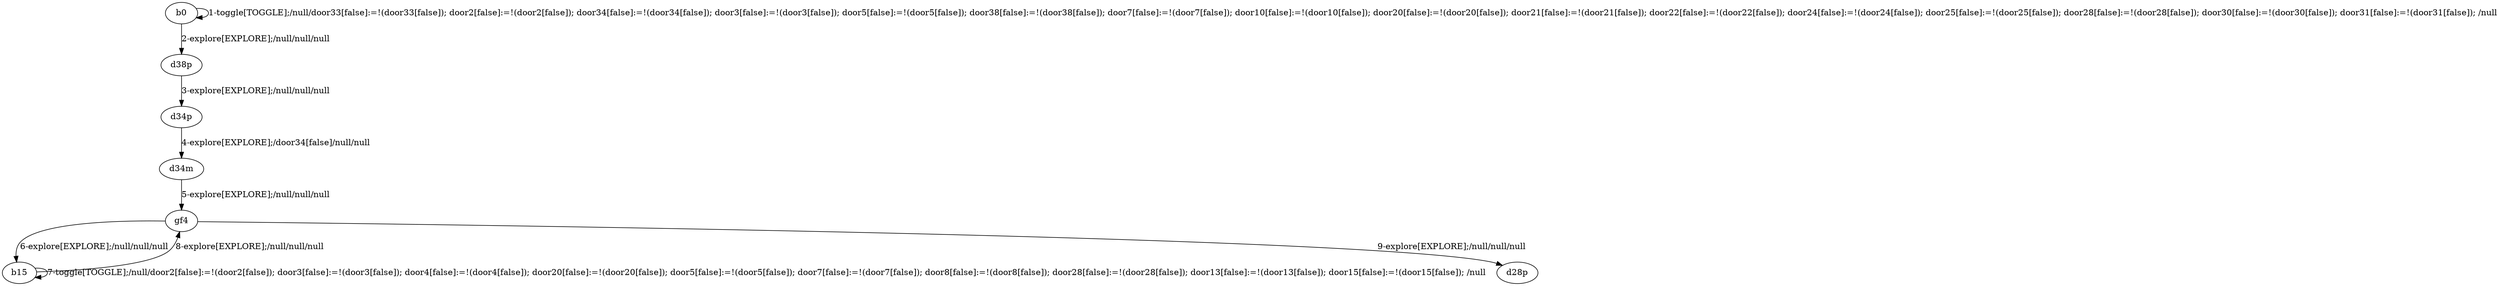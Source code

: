 # Total number of goals covered by this test: 5
# gf4 --> d28p
# gf4 --> b15
# b15 --> b15
# d34m --> gf4
# b15 --> gf4

digraph g {
"b0" -> "b0" [label = "1-toggle[TOGGLE];/null/door33[false]:=!(door33[false]); door2[false]:=!(door2[false]); door34[false]:=!(door34[false]); door3[false]:=!(door3[false]); door5[false]:=!(door5[false]); door38[false]:=!(door38[false]); door7[false]:=!(door7[false]); door10[false]:=!(door10[false]); door20[false]:=!(door20[false]); door21[false]:=!(door21[false]); door22[false]:=!(door22[false]); door24[false]:=!(door24[false]); door25[false]:=!(door25[false]); door28[false]:=!(door28[false]); door30[false]:=!(door30[false]); door31[false]:=!(door31[false]); /null"];
"b0" -> "d38p" [label = "2-explore[EXPLORE];/null/null/null"];
"d38p" -> "d34p" [label = "3-explore[EXPLORE];/null/null/null"];
"d34p" -> "d34m" [label = "4-explore[EXPLORE];/door34[false]/null/null"];
"d34m" -> "gf4" [label = "5-explore[EXPLORE];/null/null/null"];
"gf4" -> "b15" [label = "6-explore[EXPLORE];/null/null/null"];
"b15" -> "b15" [label = "7-toggle[TOGGLE];/null/door2[false]:=!(door2[false]); door3[false]:=!(door3[false]); door4[false]:=!(door4[false]); door20[false]:=!(door20[false]); door5[false]:=!(door5[false]); door7[false]:=!(door7[false]); door8[false]:=!(door8[false]); door28[false]:=!(door28[false]); door13[false]:=!(door13[false]); door15[false]:=!(door15[false]); /null"];
"b15" -> "gf4" [label = "8-explore[EXPLORE];/null/null/null"];
"gf4" -> "d28p" [label = "9-explore[EXPLORE];/null/null/null"];
}